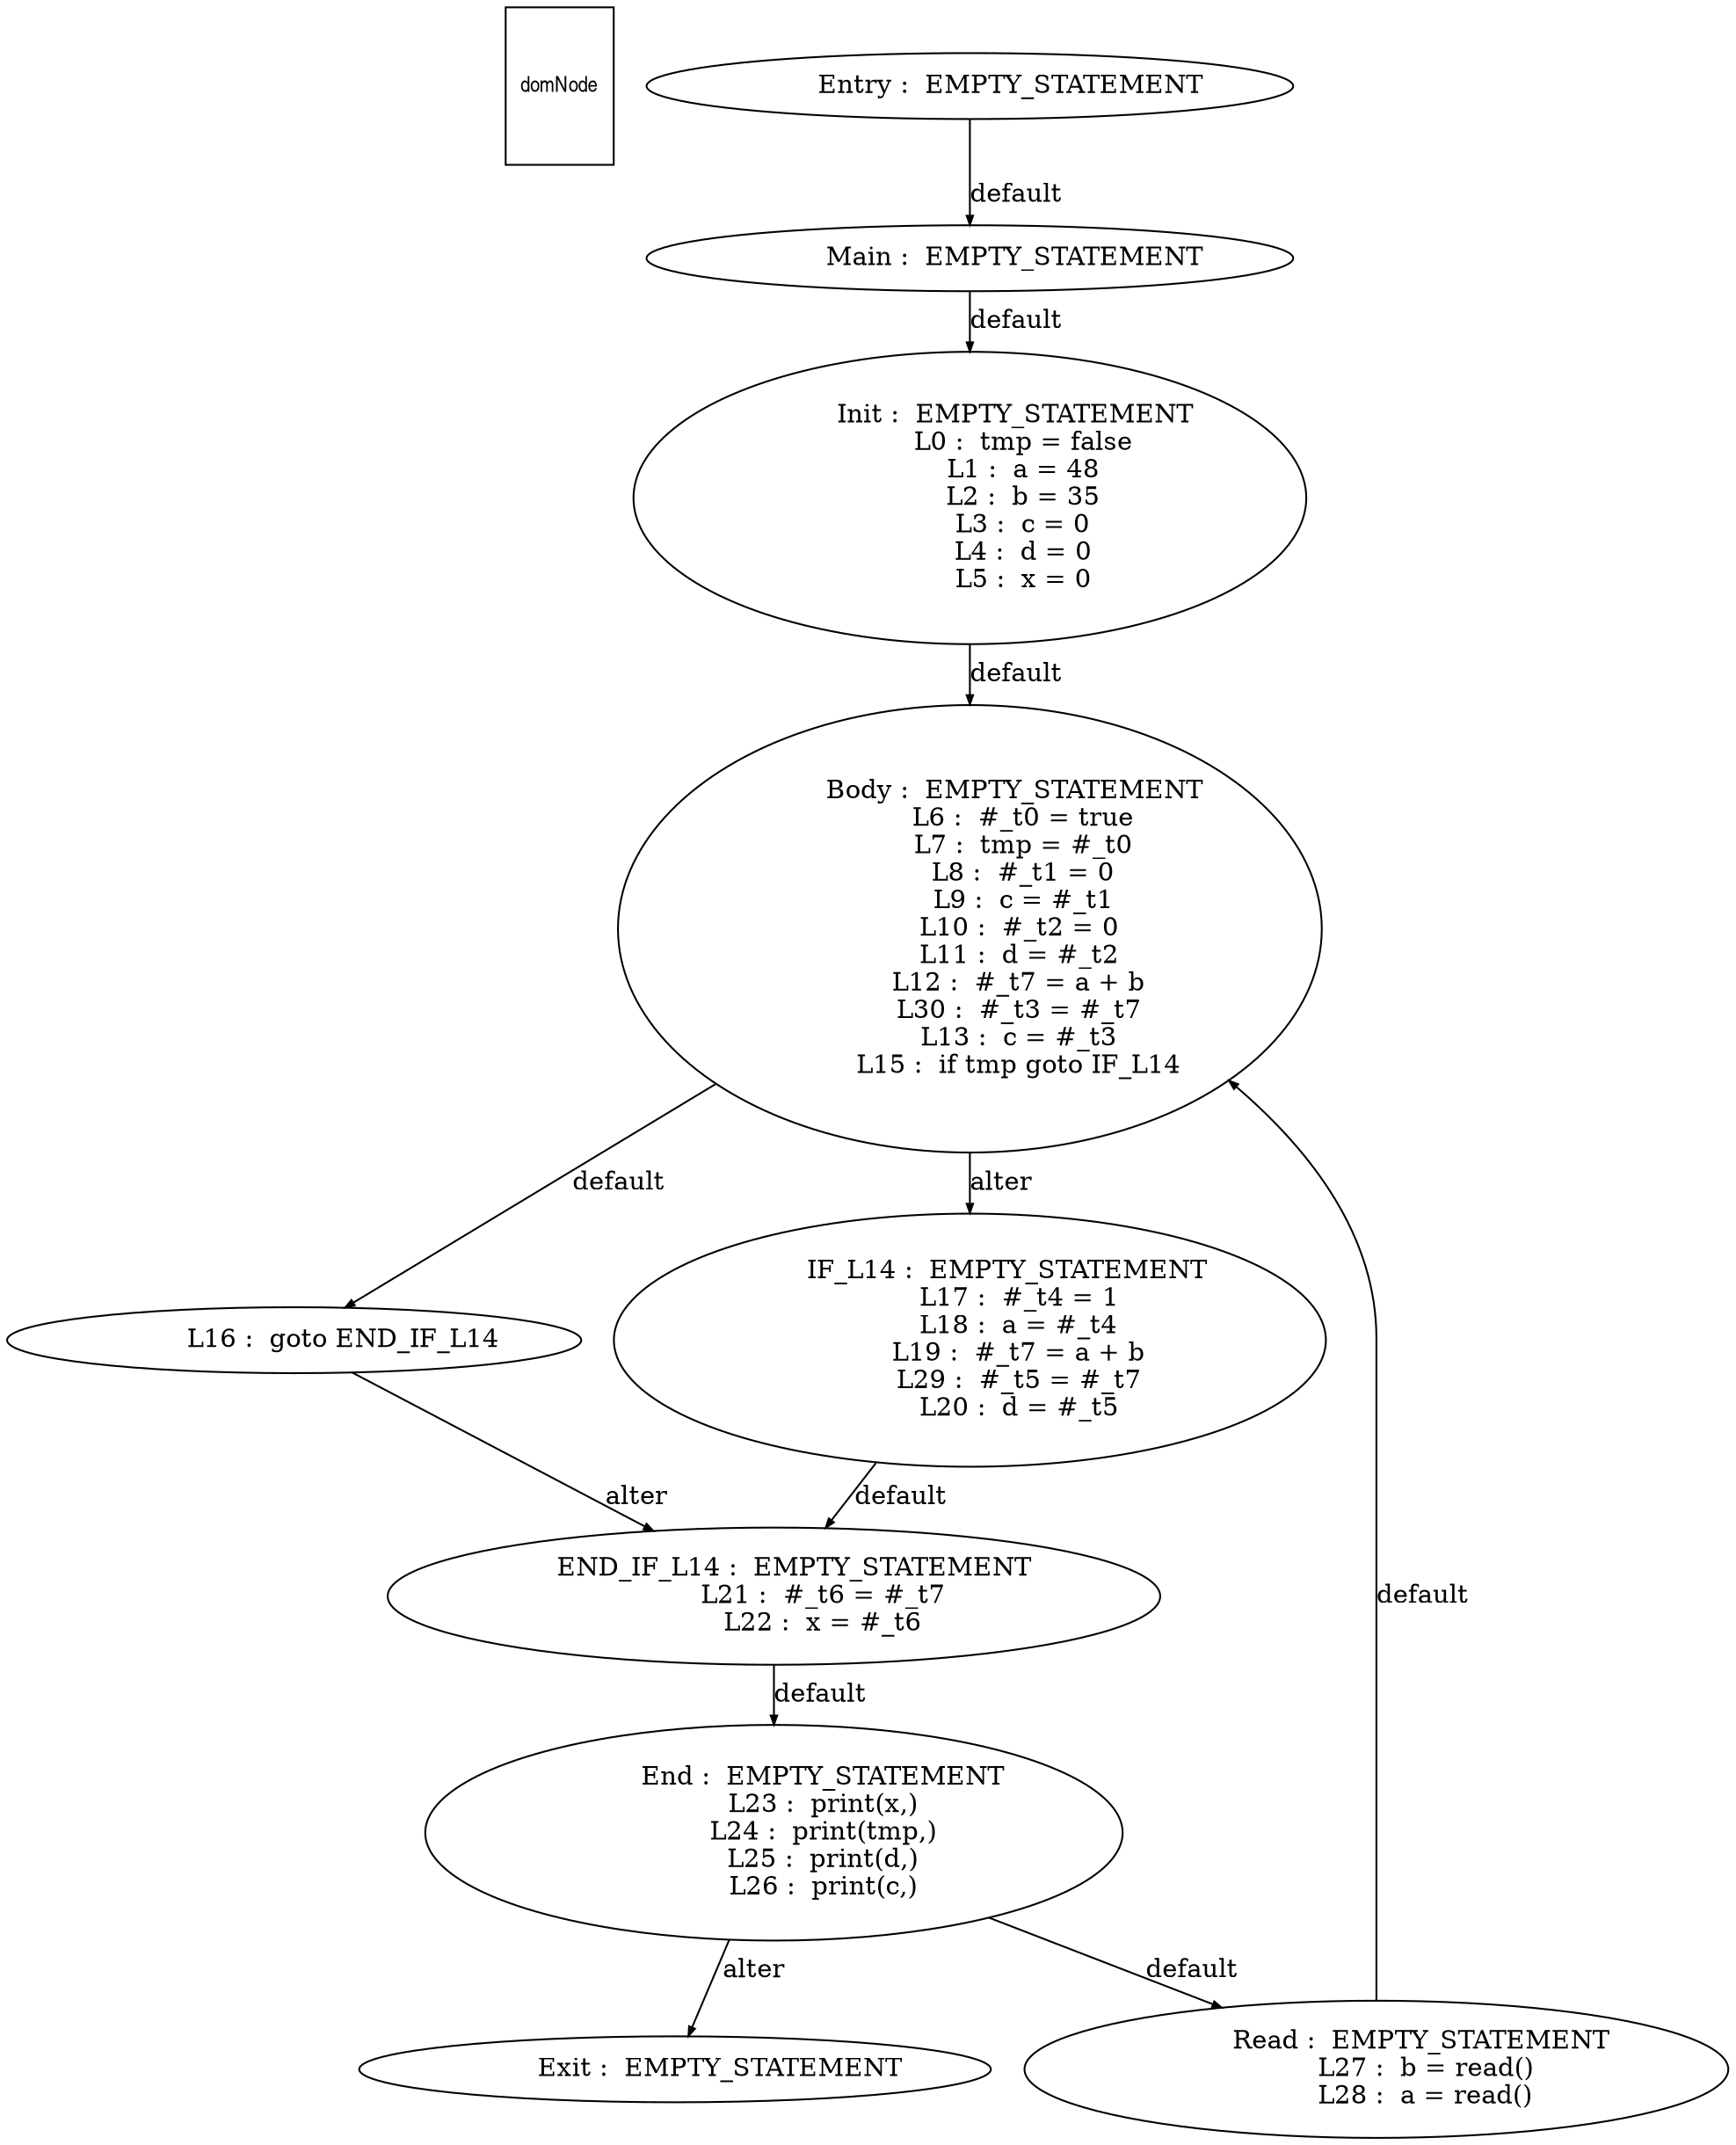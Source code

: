 digraph G {
  ranksep=.25;
  edge [arrowsize=.5]
  domNode [shape=rectangle, fontname="ArialNarrow",
        fontsize=12,  height=1.2];
  "           Main :  EMPTY_STATEMENT
"; "           Init :  EMPTY_STATEMENT
             L0 :  tmp = false
             L1 :  a = 48
             L2 :  b = 35
             L3 :  c = 0
             L4 :  d = 0
             L5 :  x = 0
"; "           Body :  EMPTY_STATEMENT
             L6 :  #_t0 = true
             L7 :  tmp = #_t0
             L8 :  #_t1 = 0
             L9 :  c = #_t1
            L10 :  #_t2 = 0
            L11 :  d = #_t2
            L12 :  #_t7 = a + b
            L30 :  #_t3 = #_t7
            L13 :  c = #_t3
            L15 :  if tmp goto IF_L14
"; "            L16 :  goto END_IF_L14
"; "         IF_L14 :  EMPTY_STATEMENT
            L17 :  #_t4 = 1
            L18 :  a = #_t4
            L19 :  #_t7 = a + b
            L29 :  #_t5 = #_t7
            L20 :  d = #_t5
"; "     END_IF_L14 :  EMPTY_STATEMENT
            L21 :  #_t6 = #_t7
            L22 :  x = #_t6
"; "          Entry :  EMPTY_STATEMENT
"; "            End :  EMPTY_STATEMENT
            L23 :  print(x,)
            L24 :  print(tmp,)
            L25 :  print(d,)
            L26 :  print(c,)
"; "           Exit :  EMPTY_STATEMENT
"; "           Read :  EMPTY_STATEMENT
            L27 :  b = read()
            L28 :  a = read()
"; 
  "           Main :  EMPTY_STATEMENT
" -> "           Init :  EMPTY_STATEMENT
             L0 :  tmp = false
             L1 :  a = 48
             L2 :  b = 35
             L3 :  c = 0
             L4 :  d = 0
             L5 :  x = 0
"  [label="default"];
  "           Init :  EMPTY_STATEMENT
             L0 :  tmp = false
             L1 :  a = 48
             L2 :  b = 35
             L3 :  c = 0
             L4 :  d = 0
             L5 :  x = 0
" -> "           Body :  EMPTY_STATEMENT
             L6 :  #_t0 = true
             L7 :  tmp = #_t0
             L8 :  #_t1 = 0
             L9 :  c = #_t1
            L10 :  #_t2 = 0
            L11 :  d = #_t2
            L12 :  #_t7 = a + b
            L30 :  #_t3 = #_t7
            L13 :  c = #_t3
            L15 :  if tmp goto IF_L14
"  [label="default"];
  "           Body :  EMPTY_STATEMENT
             L6 :  #_t0 = true
             L7 :  tmp = #_t0
             L8 :  #_t1 = 0
             L9 :  c = #_t1
            L10 :  #_t2 = 0
            L11 :  d = #_t2
            L12 :  #_t7 = a + b
            L30 :  #_t3 = #_t7
            L13 :  c = #_t3
            L15 :  if tmp goto IF_L14
" -> "            L16 :  goto END_IF_L14
"  [label="default"];
  "           Body :  EMPTY_STATEMENT
             L6 :  #_t0 = true
             L7 :  tmp = #_t0
             L8 :  #_t1 = 0
             L9 :  c = #_t1
            L10 :  #_t2 = 0
            L11 :  d = #_t2
            L12 :  #_t7 = a + b
            L30 :  #_t3 = #_t7
            L13 :  c = #_t3
            L15 :  if tmp goto IF_L14
" -> "         IF_L14 :  EMPTY_STATEMENT
            L17 :  #_t4 = 1
            L18 :  a = #_t4
            L19 :  #_t7 = a + b
            L29 :  #_t5 = #_t7
            L20 :  d = #_t5
"  [label="alter"];
  "            L16 :  goto END_IF_L14
" -> "     END_IF_L14 :  EMPTY_STATEMENT
            L21 :  #_t6 = #_t7
            L22 :  x = #_t6
"  [label="alter"];
  "         IF_L14 :  EMPTY_STATEMENT
            L17 :  #_t4 = 1
            L18 :  a = #_t4
            L19 :  #_t7 = a + b
            L29 :  #_t5 = #_t7
            L20 :  d = #_t5
" -> "     END_IF_L14 :  EMPTY_STATEMENT
            L21 :  #_t6 = #_t7
            L22 :  x = #_t6
"  [label="default"];
  "     END_IF_L14 :  EMPTY_STATEMENT
            L21 :  #_t6 = #_t7
            L22 :  x = #_t6
" -> "            End :  EMPTY_STATEMENT
            L23 :  print(x,)
            L24 :  print(tmp,)
            L25 :  print(d,)
            L26 :  print(c,)
"  [label="default"];
  "          Entry :  EMPTY_STATEMENT
" -> "           Main :  EMPTY_STATEMENT
"  [label="default"];
  "            End :  EMPTY_STATEMENT
            L23 :  print(x,)
            L24 :  print(tmp,)
            L25 :  print(d,)
            L26 :  print(c,)
" -> "           Read :  EMPTY_STATEMENT
            L27 :  b = read()
            L28 :  a = read()
"  [label="default"];
  "            End :  EMPTY_STATEMENT
            L23 :  print(x,)
            L24 :  print(tmp,)
            L25 :  print(d,)
            L26 :  print(c,)
" -> "           Exit :  EMPTY_STATEMENT
"  [label="alter"];
  "           Read :  EMPTY_STATEMENT
            L27 :  b = read()
            L28 :  a = read()
" -> "           Body :  EMPTY_STATEMENT
             L6 :  #_t0 = true
             L7 :  tmp = #_t0
             L8 :  #_t1 = 0
             L9 :  c = #_t1
            L10 :  #_t2 = 0
            L11 :  d = #_t2
            L12 :  #_t7 = a + b
            L30 :  #_t3 = #_t7
            L13 :  c = #_t3
            L15 :  if tmp goto IF_L14
"  [label="default"];
}
